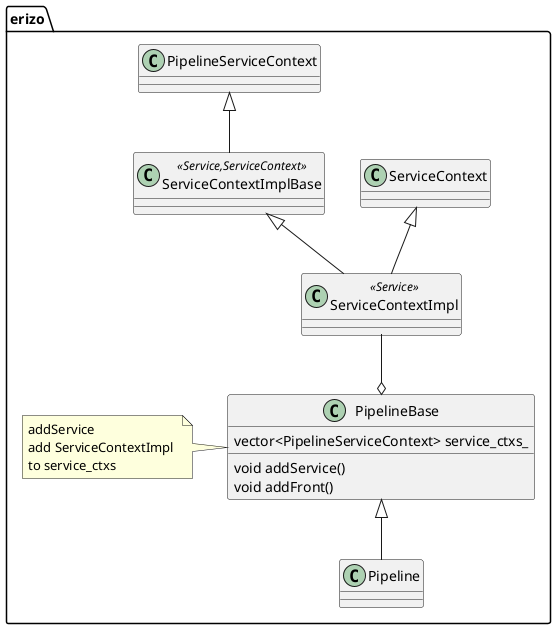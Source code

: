 @startuml

package "erizo"
{

    class ServiceContextImpl<<Service>>
    {

    }

    class ServiceContext
    {

    }

    class ServiceContextImplBase<<Service,ServiceContext>>
    {

    }

    ServiceContext <|-- ServiceContextImpl
    ServiceContextImplBase <|-- ServiceContextImpl

    class PipelineServiceContext
    {

    }

    PipelineServiceContext <|-- ServiceContextImplBase

    class PipelineBase
    {
        void addService()
        void addFront()
        vector<PipelineServiceContext> service_ctxs_
    }
    note left
    addService 
    add ServiceContextImpl 
    to service_ctxs    
    end note 

    ServiceContextImpl --o PipelineBase


    class Pipeline
    {
    }

    PipelineBase <|-- Pipeline 

}

@enduml
